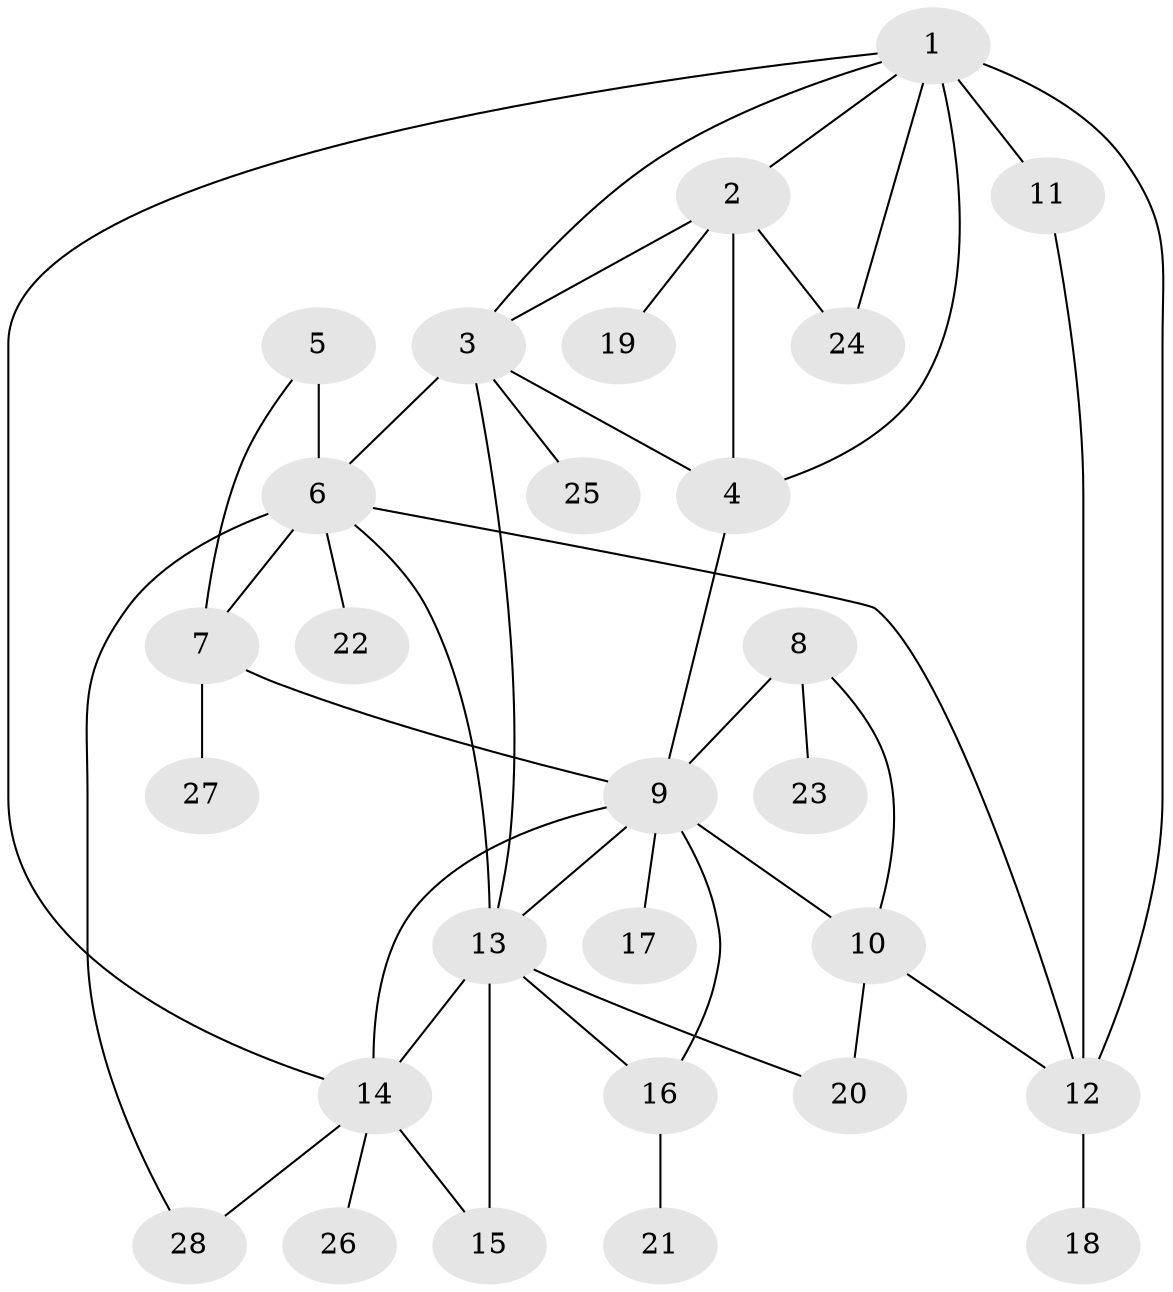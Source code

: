 // original degree distribution, {4: 0.033707865168539325, 6: 0.0449438202247191, 8: 0.02247191011235955, 5: 0.02247191011235955, 7: 0.056179775280898875, 10: 0.033707865168539325, 9: 0.011235955056179775, 3: 0.06741573033707865, 1: 0.5842696629213483, 2: 0.12359550561797752}
// Generated by graph-tools (version 1.1) at 2025/52/03/04/25 22:52:20]
// undirected, 28 vertices, 45 edges
graph export_dot {
  node [color=gray90,style=filled];
  1;
  2;
  3;
  4;
  5;
  6;
  7;
  8;
  9;
  10;
  11;
  12;
  13;
  14;
  15;
  16;
  17;
  18;
  19;
  20;
  21;
  22;
  23;
  24;
  25;
  26;
  27;
  28;
  1 -- 2 [weight=1.0];
  1 -- 3 [weight=1.0];
  1 -- 4 [weight=1.0];
  1 -- 11 [weight=2.0];
  1 -- 12 [weight=2.0];
  1 -- 14 [weight=1.0];
  1 -- 24 [weight=1.0];
  2 -- 3 [weight=1.0];
  2 -- 4 [weight=1.0];
  2 -- 19 [weight=1.0];
  2 -- 24 [weight=1.0];
  3 -- 4 [weight=1.0];
  3 -- 6 [weight=1.0];
  3 -- 13 [weight=1.0];
  3 -- 25 [weight=1.0];
  4 -- 9 [weight=2.0];
  5 -- 6 [weight=2.0];
  5 -- 7 [weight=1.0];
  6 -- 7 [weight=2.0];
  6 -- 12 [weight=1.0];
  6 -- 13 [weight=1.0];
  6 -- 22 [weight=1.0];
  6 -- 28 [weight=1.0];
  7 -- 9 [weight=1.0];
  7 -- 27 [weight=1.0];
  8 -- 9 [weight=2.0];
  8 -- 10 [weight=1.0];
  8 -- 23 [weight=1.0];
  9 -- 10 [weight=2.0];
  9 -- 13 [weight=1.0];
  9 -- 14 [weight=1.0];
  9 -- 16 [weight=1.0];
  9 -- 17 [weight=1.0];
  10 -- 12 [weight=1.0];
  10 -- 20 [weight=1.0];
  11 -- 12 [weight=1.0];
  12 -- 18 [weight=1.0];
  13 -- 14 [weight=2.0];
  13 -- 15 [weight=1.0];
  13 -- 16 [weight=1.0];
  13 -- 20 [weight=1.0];
  14 -- 15 [weight=2.0];
  14 -- 26 [weight=1.0];
  14 -- 28 [weight=2.0];
  16 -- 21 [weight=1.0];
}
